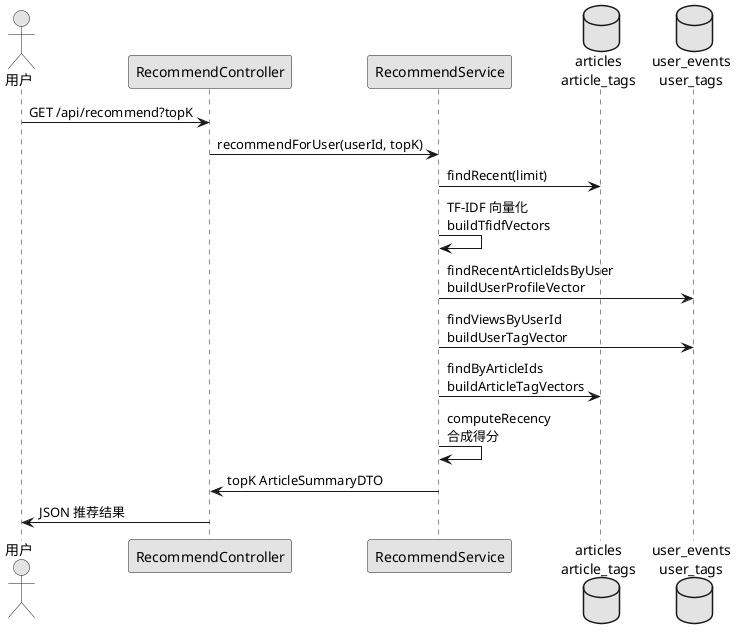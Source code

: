 @startuml
skinparam monochrome true
actor 用户
participant "RecommendController" as RC
participant "RecommendService" as RS
database "articles\narticle_tags" as Articles
database "user_events\nuser_tags" as Users

用户 -> RC : GET /api/recommend?topK
RC -> RS : recommendForUser(userId, topK)
RS -> Articles : findRecent(limit)
RS -> RS : TF-IDF 向量化\nbuildTfidfVectors
RS -> Users : findRecentArticleIdsByUser\nbuildUserProfileVector
RS -> Users : findViewsByUserId\nbuildUserTagVector
RS -> Articles : findByArticleIds\nbuildArticleTagVectors
RS -> RS : computeRecency\n合成得分
RS -> RC : topK ArticleSummaryDTO
RC -> 用户 : JSON 推荐结果
@enduml